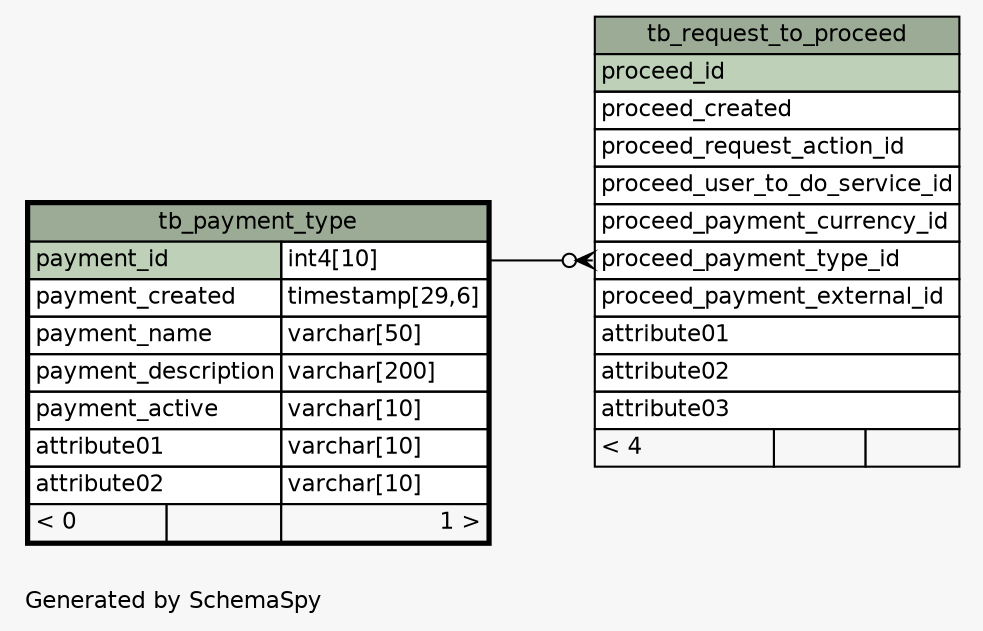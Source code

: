 // dot 2.34.0 on Linux 3.12.1-1-MANJARO
// SchemaSpy rev 590
digraph "oneDegreeRelationshipsDiagram" {
  graph [
    rankdir="RL"
    bgcolor="#f7f7f7"
    label="\nGenerated by SchemaSpy"
    labeljust="l"
    nodesep="0.18"
    ranksep="0.46"
    fontname="Helvetica"
    fontsize="11"
  ];
  node [
    fontname="Helvetica"
    fontsize="11"
    shape="plaintext"
  ];
  edge [
    arrowsize="0.8"
  ];
  "tb_request_to_proceed":"proceed_payment_type_id":w -> "tb_payment_type":"payment_id.type":e [arrowhead=none dir=back arrowtail=crowodot];
  "tb_payment_type" [
    label=<
    <TABLE BORDER="2" CELLBORDER="1" CELLSPACING="0" BGCOLOR="#ffffff">
      <TR><TD COLSPAN="3" BGCOLOR="#9bab96" ALIGN="CENTER">tb_payment_type</TD></TR>
      <TR><TD PORT="payment_id" COLSPAN="2" BGCOLOR="#bed1b8" ALIGN="LEFT">payment_id</TD><TD PORT="payment_id.type" ALIGN="LEFT">int4[10]</TD></TR>
      <TR><TD PORT="payment_created" COLSPAN="2" ALIGN="LEFT">payment_created</TD><TD PORT="payment_created.type" ALIGN="LEFT">timestamp[29,6]</TD></TR>
      <TR><TD PORT="payment_name" COLSPAN="2" ALIGN="LEFT">payment_name</TD><TD PORT="payment_name.type" ALIGN="LEFT">varchar[50]</TD></TR>
      <TR><TD PORT="payment_description" COLSPAN="2" ALIGN="LEFT">payment_description</TD><TD PORT="payment_description.type" ALIGN="LEFT">varchar[200]</TD></TR>
      <TR><TD PORT="payment_active" COLSPAN="2" ALIGN="LEFT">payment_active</TD><TD PORT="payment_active.type" ALIGN="LEFT">varchar[10]</TD></TR>
      <TR><TD PORT="attribute01" COLSPAN="2" ALIGN="LEFT">attribute01</TD><TD PORT="attribute01.type" ALIGN="LEFT">varchar[10]</TD></TR>
      <TR><TD PORT="attribute02" COLSPAN="2" ALIGN="LEFT">attribute02</TD><TD PORT="attribute02.type" ALIGN="LEFT">varchar[10]</TD></TR>
      <TR><TD ALIGN="LEFT" BGCOLOR="#f7f7f7">&lt; 0</TD><TD ALIGN="RIGHT" BGCOLOR="#f7f7f7">  </TD><TD ALIGN="RIGHT" BGCOLOR="#f7f7f7">1 &gt;</TD></TR>
    </TABLE>>
    URL="tb_payment_type.html"
    tooltip="tb_payment_type"
  ];
  "tb_request_to_proceed" [
    label=<
    <TABLE BORDER="0" CELLBORDER="1" CELLSPACING="0" BGCOLOR="#ffffff">
      <TR><TD COLSPAN="3" BGCOLOR="#9bab96" ALIGN="CENTER">tb_request_to_proceed</TD></TR>
      <TR><TD PORT="proceed_id" COLSPAN="3" BGCOLOR="#bed1b8" ALIGN="LEFT">proceed_id</TD></TR>
      <TR><TD PORT="proceed_created" COLSPAN="3" ALIGN="LEFT">proceed_created</TD></TR>
      <TR><TD PORT="proceed_request_action_id" COLSPAN="3" ALIGN="LEFT">proceed_request_action_id</TD></TR>
      <TR><TD PORT="proceed_user_to_do_service_id" COLSPAN="3" ALIGN="LEFT">proceed_user_to_do_service_id</TD></TR>
      <TR><TD PORT="proceed_payment_currency_id" COLSPAN="3" ALIGN="LEFT">proceed_payment_currency_id</TD></TR>
      <TR><TD PORT="proceed_payment_type_id" COLSPAN="3" ALIGN="LEFT">proceed_payment_type_id</TD></TR>
      <TR><TD PORT="proceed_payment_external_id" COLSPAN="3" ALIGN="LEFT">proceed_payment_external_id</TD></TR>
      <TR><TD PORT="attribute01" COLSPAN="3" ALIGN="LEFT">attribute01</TD></TR>
      <TR><TD PORT="attribute02" COLSPAN="3" ALIGN="LEFT">attribute02</TD></TR>
      <TR><TD PORT="attribute03" COLSPAN="3" ALIGN="LEFT">attribute03</TD></TR>
      <TR><TD ALIGN="LEFT" BGCOLOR="#f7f7f7">&lt; 4</TD><TD ALIGN="RIGHT" BGCOLOR="#f7f7f7">  </TD><TD ALIGN="RIGHT" BGCOLOR="#f7f7f7">  </TD></TR>
    </TABLE>>
    URL="tb_request_to_proceed.html"
    tooltip="tb_request_to_proceed"
  ];
}

